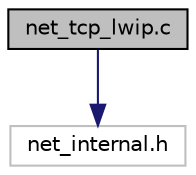 digraph "net_tcp_lwip.c"
{
 // LATEX_PDF_SIZE
  edge [fontname="Helvetica",fontsize="10",labelfontname="Helvetica",labelfontsize="10"];
  node [fontname="Helvetica",fontsize="10",shape=record];
  Node1 [label="net_tcp_lwip.c",height=0.2,width=0.4,color="black", fillcolor="grey75", style="filled", fontcolor="black",tooltip="Network abstraction at transport layer level. TCP implementation on LwIP."];
  Node1 -> Node2 [color="midnightblue",fontsize="10",style="solid",fontname="Helvetica"];
  Node2 [label="net_internal.h",height=0.2,width=0.4,color="grey75", fillcolor="white", style="filled",tooltip=" "];
}
